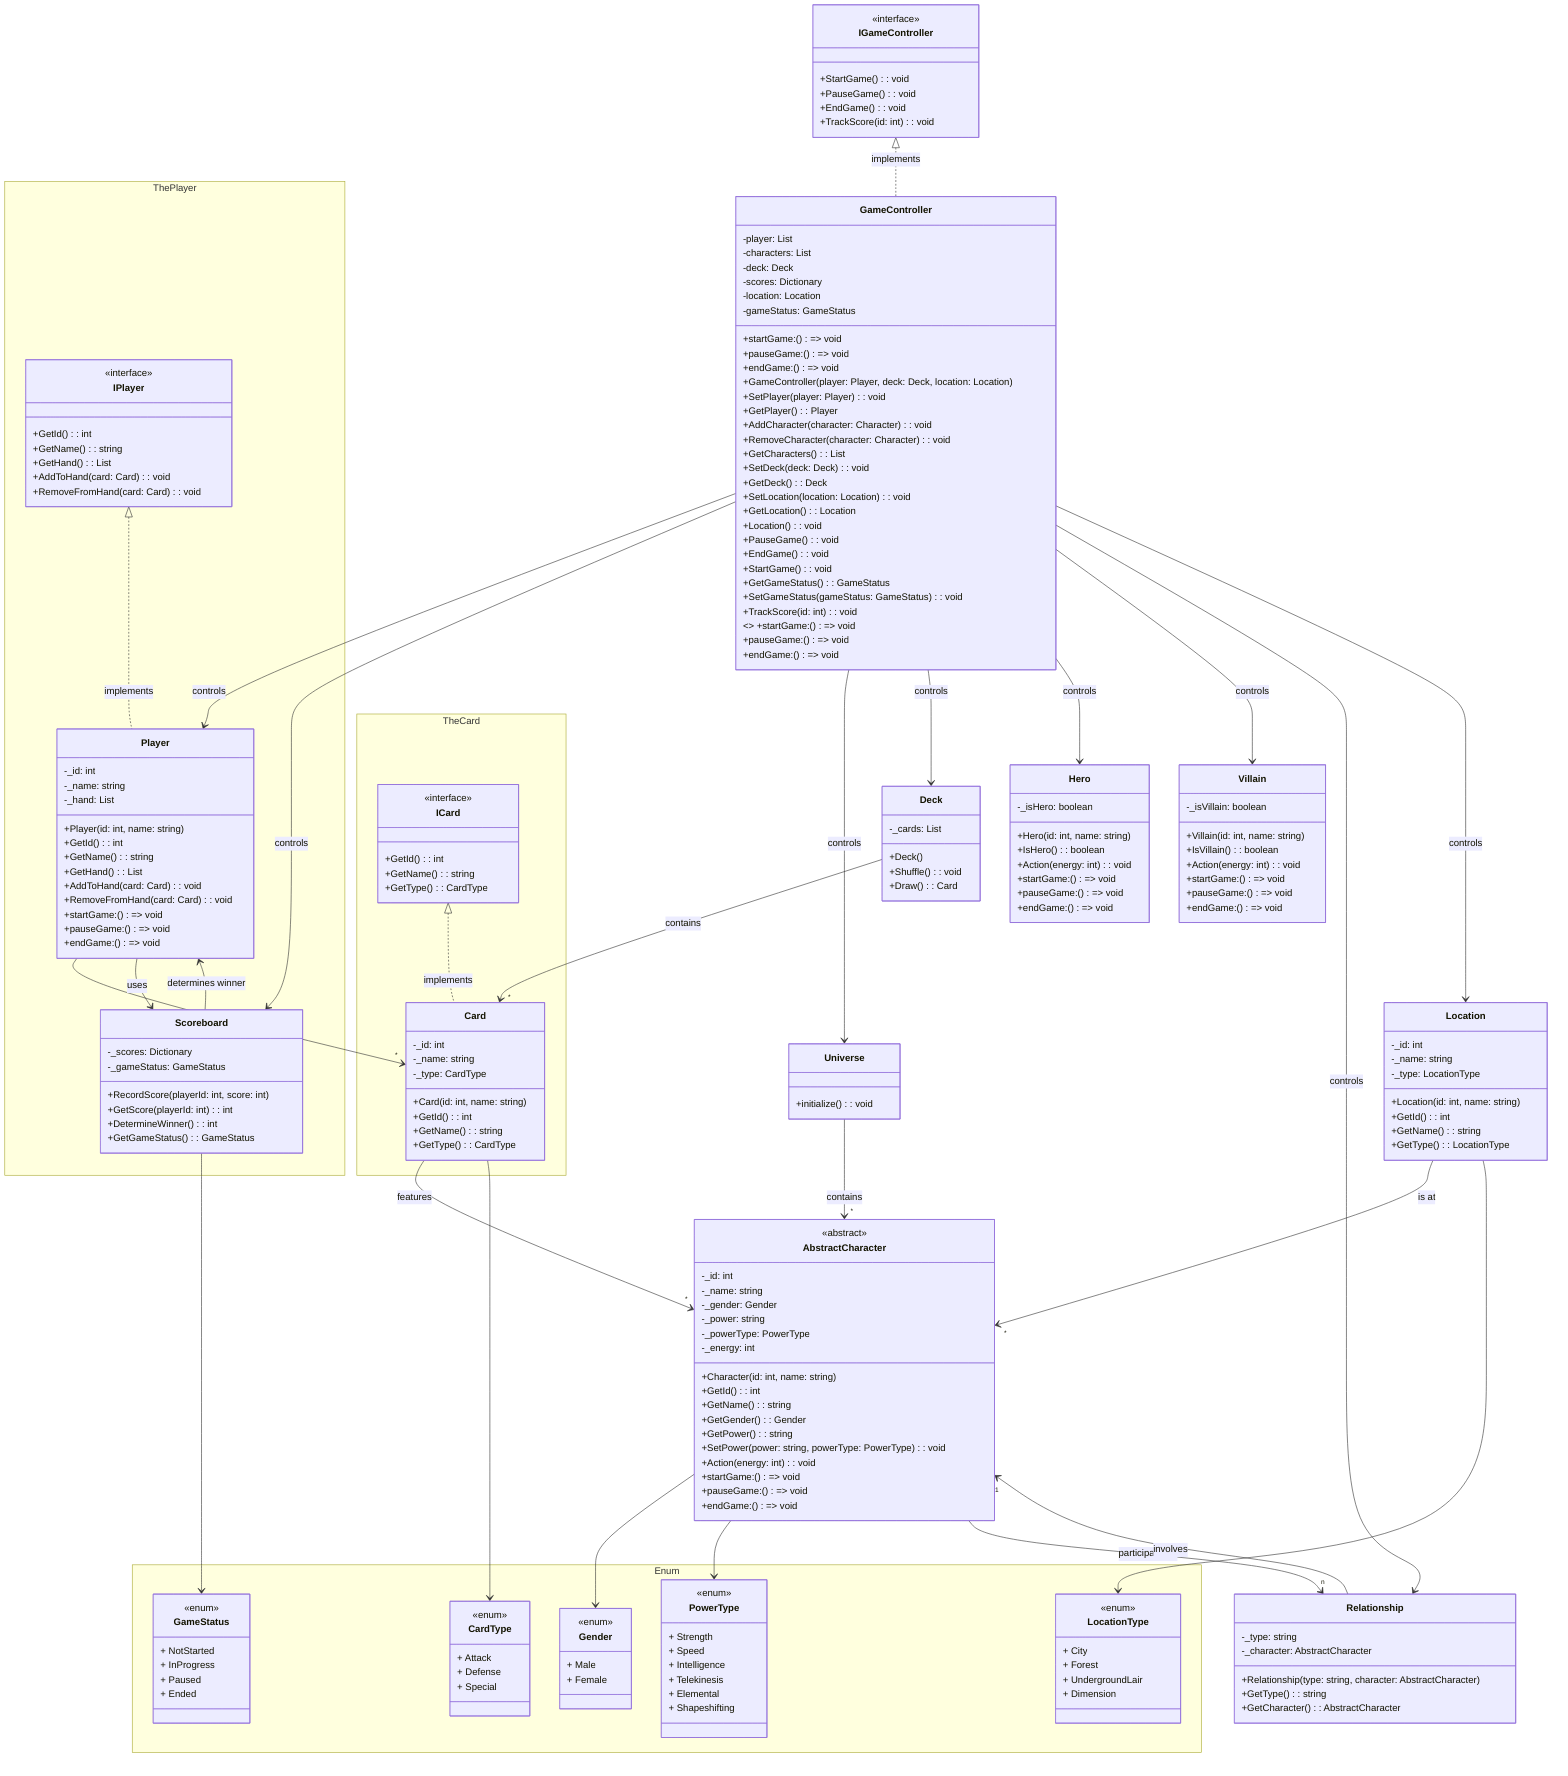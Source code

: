 classDiagram

namespace Enum {
  class Gender {
  <<enum>>
    + Male
    + Female
  }

  class PowerType {
  <<enum>>
    + Strength
    + Speed
    + Intelligence
    + Telekinesis
    + Elemental
    + Shapeshifting
  }

  class LocationType {
  <<enum>>
    + City
    + Forest
    + UndergroundLair
    + Dimension
  }

  class CardType {
  <<enum>>
    + Attack
    + Defense
    + Special
  }

  class GameStatus {
    <<enum>>
     + NotStarted
     + InProgress
     + Paused
     + Ended
  }
}

class IGameController {
    <<interface>>
   +StartGame(): void
   +PauseGame(): void
   +EndGame(): void
   +TrackScore(id: int): void
}

class GameController {
  -player: List<Player>
  -characters: List<Character>
  -deck: Deck
  -scores: Dictionary<int, int>
  -location: Location
  -gameStatus: GameStatus
  +startGame: () => void
  +pauseGame: () => void
  +endGame: () => void

  +GameController(player: Player, deck: Deck, location: Location)
  +SetPlayer(player: Player): void
  +GetPlayer(): Player
  +AddCharacter(character: Character): void
  +RemoveCharacter(character: Character): void
  +GetCharacters(): List<Character>
  +SetDeck(deck: Deck): void
  +GetDeck(): Deck
  +SetLocation(location: Location): void
  +GetLocation(): Location
  +Location(): void
  +PauseGame(): void
  +EndGame(): void
  +StartGame(): void
  +GetGameStatus(): GameStatus
  +SetGameStatus(gameStatus: GameStatus): void
  +TrackScore(id: int): void
    <<delegates>> +startGame: () => void
     +pauseGame: () => void
     +endGame: () => void
}

IGameController <|.. GameController : implements

namespace ThePlayer {
  class IPlayer {
    <<interface>>
     +GetId(): int
     +GetName(): string
     +GetHand(): List<Card>
     +AddToHand(card: Card): void
     +RemoveFromHand(card: Card): void
  }

  class Player {
    -_id: int
    -_name: string
    -_hand: List<Card>
    +Player(id: int, name: string)
    +GetId(): int
    +GetName(): string
    +GetHand(): List<Card>
    +AddToHand(card: Card): void
    +RemoveFromHand(card: Card): void
    +startGame: () => void
    +pauseGame: () => void
    +endGame: () => void
  }

  class Scoreboard {
    -_scores: Dictionary<int, int>
    -_gameStatus: GameStatus
    +RecordScore(playerId: int, score: int)
    +GetScore(playerId: int): int
    +DetermineWinner(): int
    +GetGameStatus(): GameStatus
  }
}

IPlayer <|.. Player : implements

namespace TheCard {
  class ICard {
  <<interface>>
     +GetId(): int
     +GetName(): string
     +GetType(): CardType
  }

  class Card {
    -_id: int
    -_name: string
    -_type: CardType
    +Card(id: int, name: string)
    +GetId(): int
    +GetName(): string
    +GetType(): CardType
  }
}

ICard <|.. Card : implements

class Deck {
  -_cards: List<Card>
  +Deck()
  +Shuffle(): void
  +Draw(): Card
}

 class AbstractCharacter {
    <<abstract>>
  -_id: int
  -_name: string
  -_gender: Gender
  -_power: string
  -_powerType: PowerType
  -_energy: int
  +Character(id: int, name: string)
  +GetId(): int
  +GetName(): string
  +GetGender(): Gender
  +GetPower(): string
  +SetPower(power: string, powerType: PowerType): void
  +Action(energy: int): void
  +startGame: () => void
  +pauseGame: () => void
  +endGame: () => void
}

class Hero {
  -_isHero: boolean
  +Hero(id: int, name: string)
  +IsHero(): boolean
  +Action(energy: int): void
  +startGame: () => void
  +pauseGame: () => void
  +endGame: () => void
}

class Villain {
  -_isVillain: boolean
  +Villain(id: int, name: string)
  +IsVillain(): boolean
  +Action(energy: int): void
  +startGame: () => void
  +pauseGame: () => void
  +endGame: () => void
}

class Location {
  -_id: int
  -_name: string
  -_type: LocationType
  +Location(id: int, name: string)
  +GetId(): int
  +GetName(): string
  +GetType(): LocationType
}

class Relationship {
  -_type: string
  -_character: AbstractCharacter
  +Relationship(type: string, character: AbstractCharacter)
  +GetType(): string
  +GetCharacter(): AbstractCharacter
}

class Universe {
    +initialize(): void
}

Universe --> "*" AbstractCharacter : contains
GameController --> Universe : controls
GameController --> Player : controls
GameController --> Deck : controls
GameController --> Scoreboard : controls
GameController --> Hero : controls
GameController --> Villain : controls
GameController --> Relationship : controls
GameController --> Location : controls
AbstractCharacter --> Gender
AbstractCharacter --> PowerType
AbstractCharacter --> "n" Relationship : participates in
Player --> "*" Card : has
Player --> Scoreboard : uses
Card --> "*" AbstractCharacter : features
Card --> CardType
Location --> "*" AbstractCharacter : is at
Location --> LocationType
Deck --> "*" Card : contains
Scoreboard --> Player : determines winner
Scoreboard --> GameStatus
Relationship --> "1" AbstractCharacter : involves